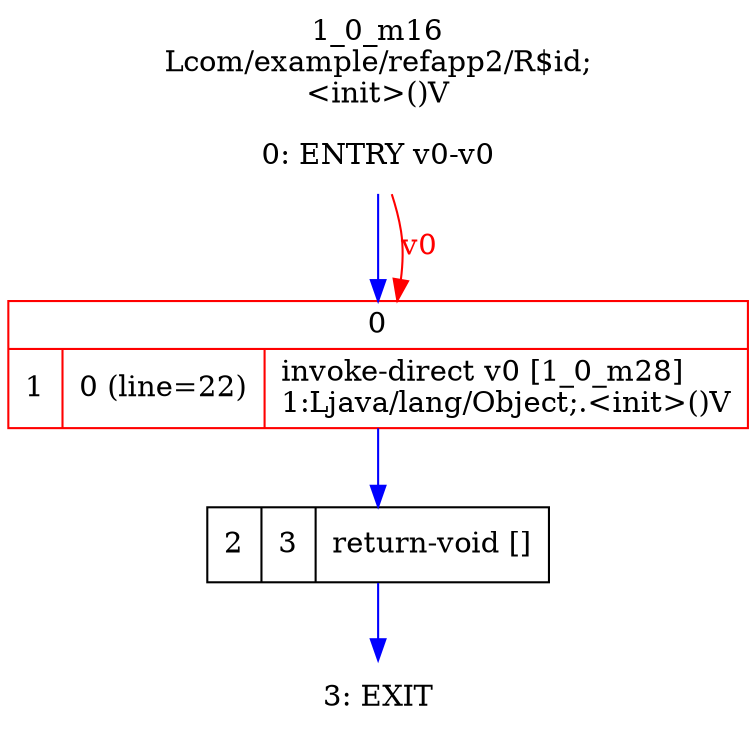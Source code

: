 digraph G {
rankdir=UD;
labelloc=t;
label="1_0_m16\nLcom/example/refapp2/R$id;
<init>()V";
0[label="0: ENTRY v0-v0",shape=plaintext];
1[label="{0|{1|0 (line=22)|invoke-direct v0 [1_0_m28]\l1:Ljava/lang/Object;.\<init\>()V\l}}",shape=record,URL="1_0_m28.dot", color=red];
2[label="2|3|return-void []\l",shape=record];
3[label="3: EXIT",shape=plaintext];
0->1 [color=blue, fontcolor=blue,weight=100, taillabel=""];
1->2 [color=blue, fontcolor=blue,weight=100, taillabel=""];
2->3 [color=blue, fontcolor=blue,weight=100, taillabel=""];
0->1 [color=red, fontcolor=red, label="v0"];
}

